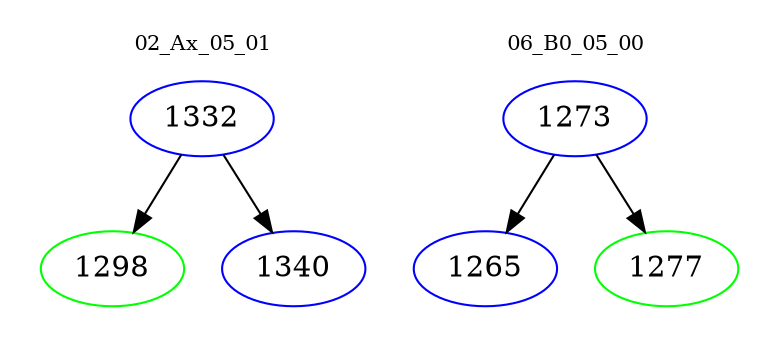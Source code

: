 digraph{
subgraph cluster_0 {
color = white
label = "02_Ax_05_01";
fontsize=10;
T0_1332 [label="1332", color="blue"]
T0_1332 -> T0_1298 [color="black"]
T0_1298 [label="1298", color="green"]
T0_1332 -> T0_1340 [color="black"]
T0_1340 [label="1340", color="blue"]
}
subgraph cluster_1 {
color = white
label = "06_B0_05_00";
fontsize=10;
T1_1273 [label="1273", color="blue"]
T1_1273 -> T1_1265 [color="black"]
T1_1265 [label="1265", color="blue"]
T1_1273 -> T1_1277 [color="black"]
T1_1277 [label="1277", color="green"]
}
}
